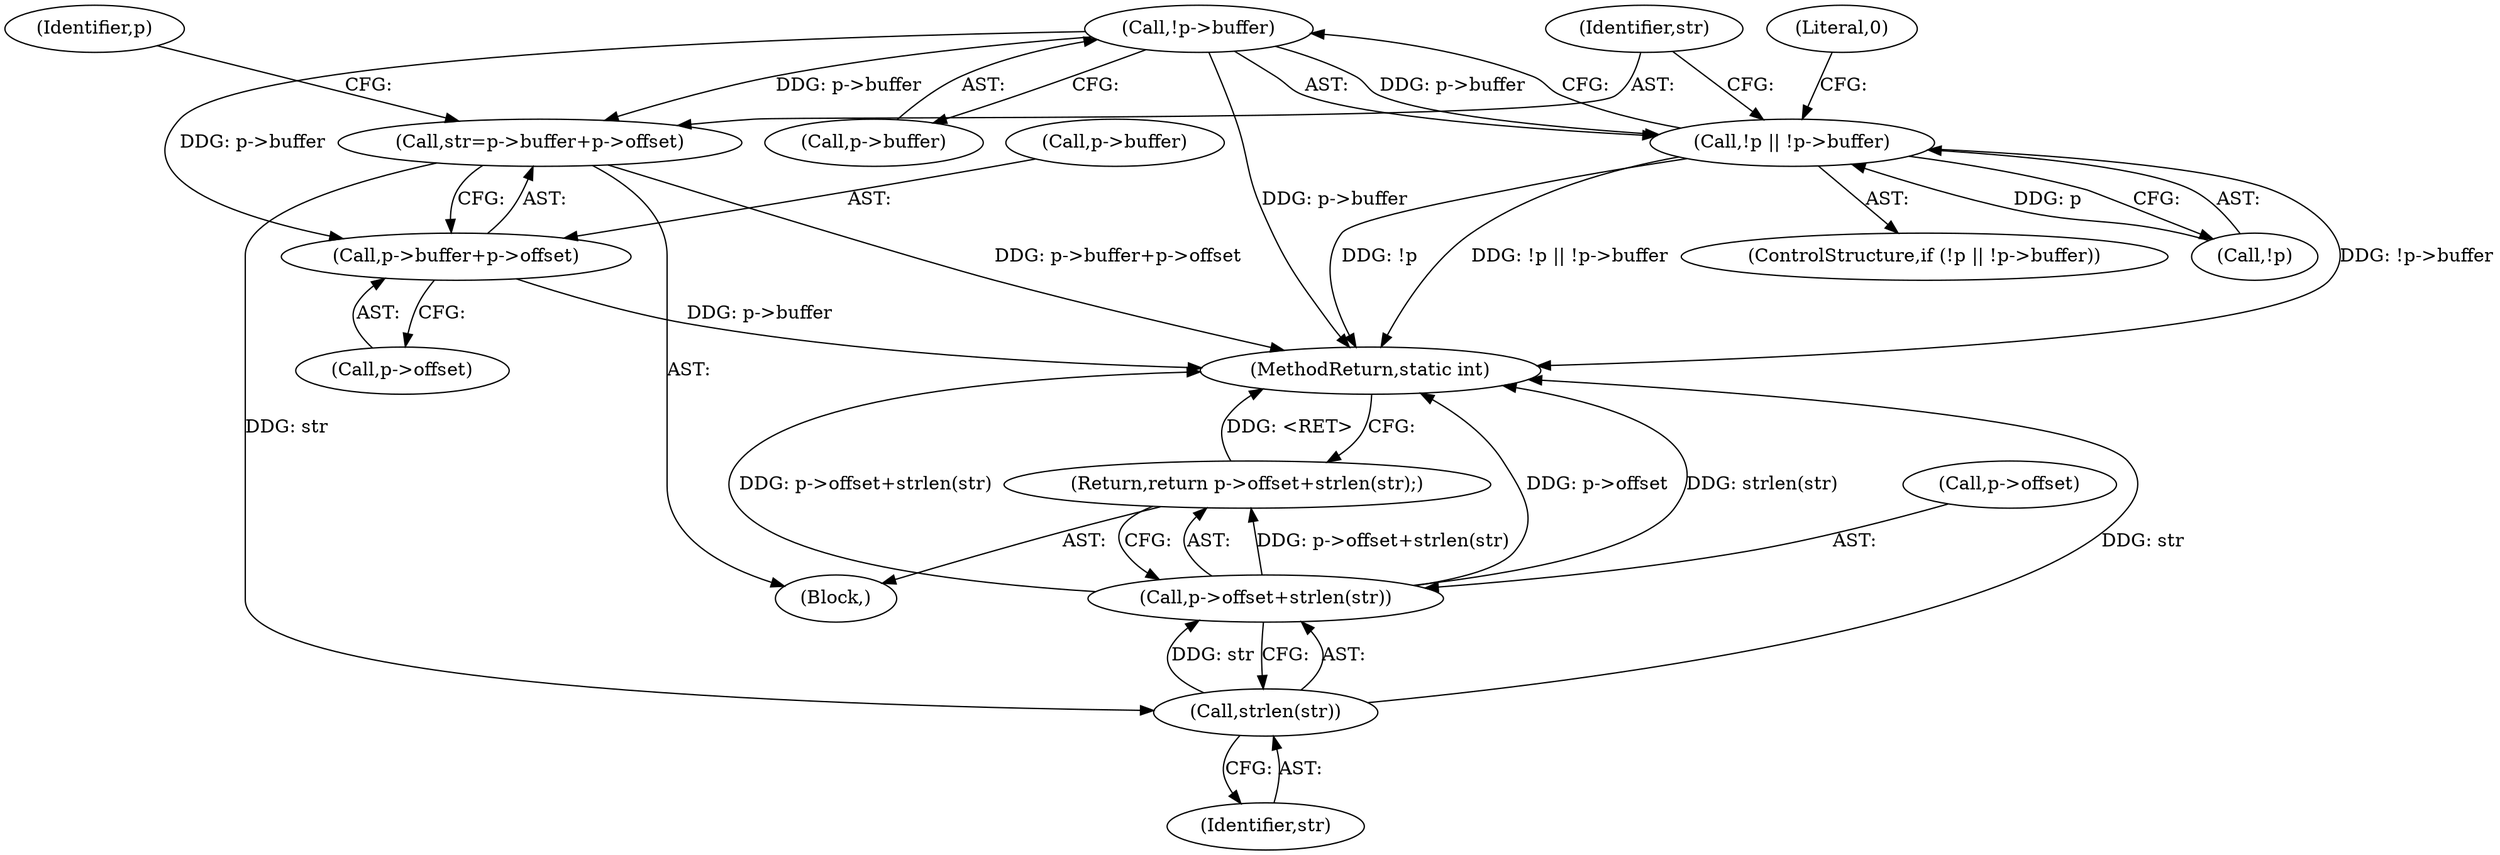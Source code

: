 digraph "0_iperf_91f2fa59e8ed80dfbf400add0164ee0e508e412a_41@pointer" {
"1000111" [label="(Call,!p->buffer)"];
"1000108" [label="(Call,!p || !p->buffer)"];
"1000117" [label="(Call,str=p->buffer+p->offset)"];
"1000131" [label="(Call,strlen(str))"];
"1000127" [label="(Call,p->offset+strlen(str))"];
"1000126" [label="(Return,return p->offset+strlen(str);)"];
"1000119" [label="(Call,p->buffer+p->offset)"];
"1000129" [label="(Identifier,p)"];
"1000133" [label="(MethodReturn,static int)"];
"1000111" [label="(Call,!p->buffer)"];
"1000117" [label="(Call,str=p->buffer+p->offset)"];
"1000107" [label="(ControlStructure,if (!p || !p->buffer))"];
"1000109" [label="(Call,!p)"];
"1000131" [label="(Call,strlen(str))"];
"1000127" [label="(Call,p->offset+strlen(str))"];
"1000112" [label="(Call,p->buffer)"];
"1000105" [label="(Block,)"];
"1000132" [label="(Identifier,str)"];
"1000126" [label="(Return,return p->offset+strlen(str);)"];
"1000128" [label="(Call,p->offset)"];
"1000120" [label="(Call,p->buffer)"];
"1000119" [label="(Call,p->buffer+p->offset)"];
"1000118" [label="(Identifier,str)"];
"1000123" [label="(Call,p->offset)"];
"1000108" [label="(Call,!p || !p->buffer)"];
"1000116" [label="(Literal,0)"];
"1000111" -> "1000108"  [label="AST: "];
"1000111" -> "1000112"  [label="CFG: "];
"1000112" -> "1000111"  [label="AST: "];
"1000108" -> "1000111"  [label="CFG: "];
"1000111" -> "1000133"  [label="DDG: p->buffer"];
"1000111" -> "1000108"  [label="DDG: p->buffer"];
"1000111" -> "1000117"  [label="DDG: p->buffer"];
"1000111" -> "1000119"  [label="DDG: p->buffer"];
"1000108" -> "1000107"  [label="AST: "];
"1000108" -> "1000109"  [label="CFG: "];
"1000109" -> "1000108"  [label="AST: "];
"1000116" -> "1000108"  [label="CFG: "];
"1000118" -> "1000108"  [label="CFG: "];
"1000108" -> "1000133"  [label="DDG: !p || !p->buffer"];
"1000108" -> "1000133"  [label="DDG: !p->buffer"];
"1000108" -> "1000133"  [label="DDG: !p"];
"1000109" -> "1000108"  [label="DDG: p"];
"1000117" -> "1000105"  [label="AST: "];
"1000117" -> "1000119"  [label="CFG: "];
"1000118" -> "1000117"  [label="AST: "];
"1000119" -> "1000117"  [label="AST: "];
"1000129" -> "1000117"  [label="CFG: "];
"1000117" -> "1000133"  [label="DDG: p->buffer+p->offset"];
"1000117" -> "1000131"  [label="DDG: str"];
"1000131" -> "1000127"  [label="AST: "];
"1000131" -> "1000132"  [label="CFG: "];
"1000132" -> "1000131"  [label="AST: "];
"1000127" -> "1000131"  [label="CFG: "];
"1000131" -> "1000133"  [label="DDG: str"];
"1000131" -> "1000127"  [label="DDG: str"];
"1000127" -> "1000126"  [label="AST: "];
"1000128" -> "1000127"  [label="AST: "];
"1000126" -> "1000127"  [label="CFG: "];
"1000127" -> "1000133"  [label="DDG: p->offset+strlen(str)"];
"1000127" -> "1000133"  [label="DDG: p->offset"];
"1000127" -> "1000133"  [label="DDG: strlen(str)"];
"1000127" -> "1000126"  [label="DDG: p->offset+strlen(str)"];
"1000126" -> "1000105"  [label="AST: "];
"1000133" -> "1000126"  [label="CFG: "];
"1000126" -> "1000133"  [label="DDG: <RET>"];
"1000119" -> "1000123"  [label="CFG: "];
"1000120" -> "1000119"  [label="AST: "];
"1000123" -> "1000119"  [label="AST: "];
"1000119" -> "1000133"  [label="DDG: p->buffer"];
}
